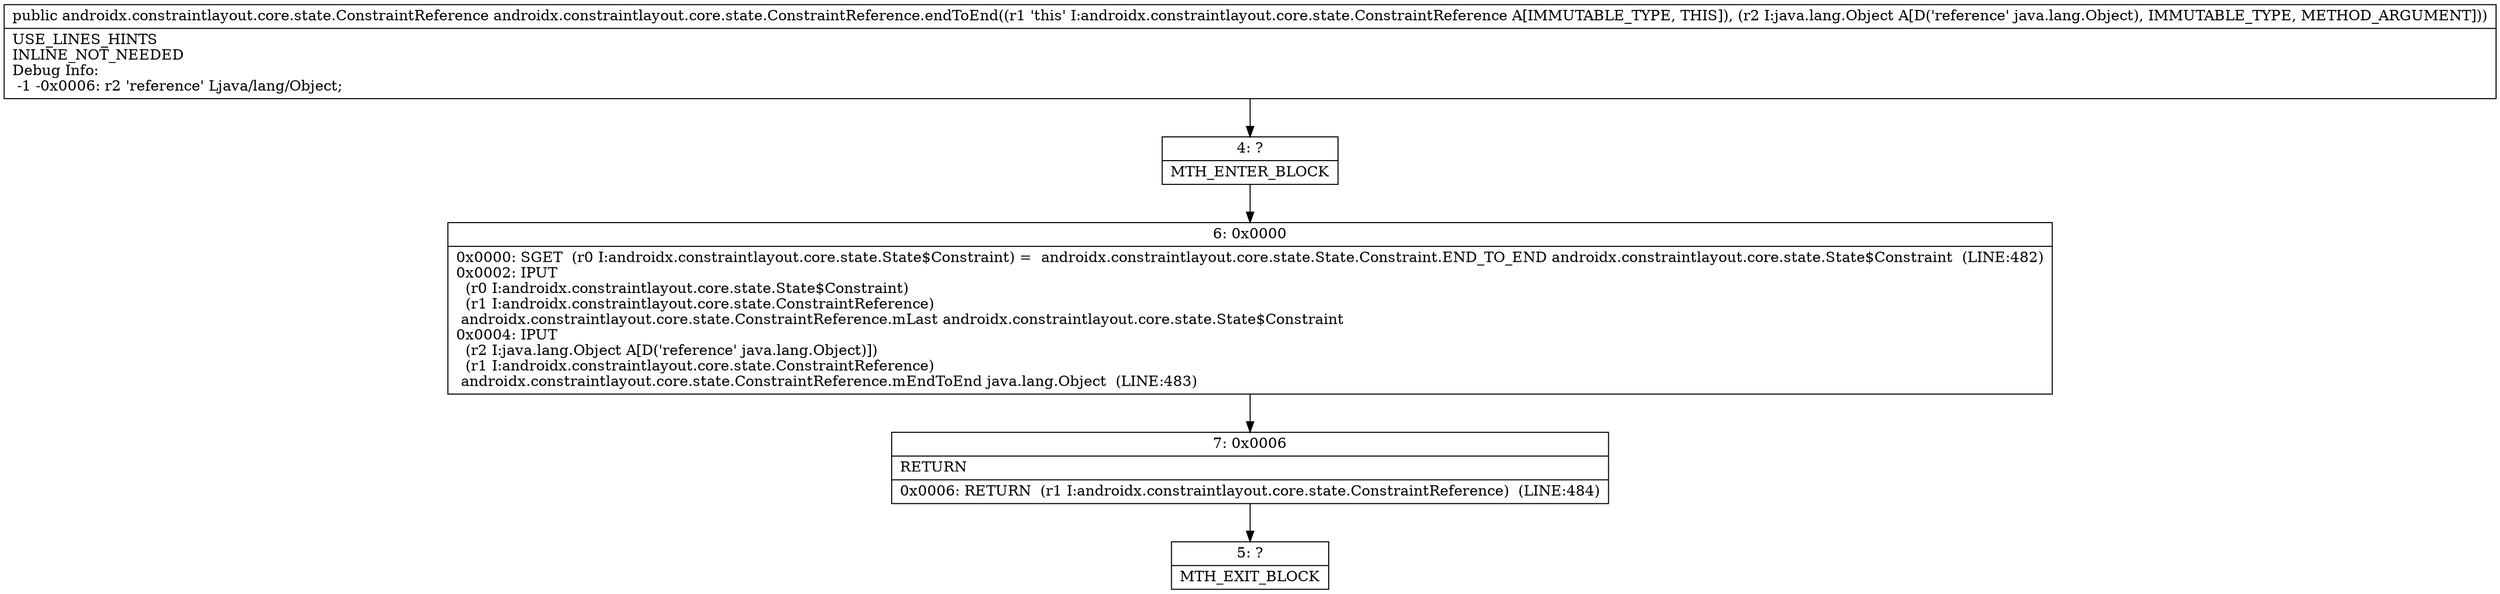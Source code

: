 digraph "CFG forandroidx.constraintlayout.core.state.ConstraintReference.endToEnd(Ljava\/lang\/Object;)Landroidx\/constraintlayout\/core\/state\/ConstraintReference;" {
Node_4 [shape=record,label="{4\:\ ?|MTH_ENTER_BLOCK\l}"];
Node_6 [shape=record,label="{6\:\ 0x0000|0x0000: SGET  (r0 I:androidx.constraintlayout.core.state.State$Constraint) =  androidx.constraintlayout.core.state.State.Constraint.END_TO_END androidx.constraintlayout.core.state.State$Constraint  (LINE:482)\l0x0002: IPUT  \l  (r0 I:androidx.constraintlayout.core.state.State$Constraint)\l  (r1 I:androidx.constraintlayout.core.state.ConstraintReference)\l androidx.constraintlayout.core.state.ConstraintReference.mLast androidx.constraintlayout.core.state.State$Constraint \l0x0004: IPUT  \l  (r2 I:java.lang.Object A[D('reference' java.lang.Object)])\l  (r1 I:androidx.constraintlayout.core.state.ConstraintReference)\l androidx.constraintlayout.core.state.ConstraintReference.mEndToEnd java.lang.Object  (LINE:483)\l}"];
Node_7 [shape=record,label="{7\:\ 0x0006|RETURN\l|0x0006: RETURN  (r1 I:androidx.constraintlayout.core.state.ConstraintReference)  (LINE:484)\l}"];
Node_5 [shape=record,label="{5\:\ ?|MTH_EXIT_BLOCK\l}"];
MethodNode[shape=record,label="{public androidx.constraintlayout.core.state.ConstraintReference androidx.constraintlayout.core.state.ConstraintReference.endToEnd((r1 'this' I:androidx.constraintlayout.core.state.ConstraintReference A[IMMUTABLE_TYPE, THIS]), (r2 I:java.lang.Object A[D('reference' java.lang.Object), IMMUTABLE_TYPE, METHOD_ARGUMENT]))  | USE_LINES_HINTS\lINLINE_NOT_NEEDED\lDebug Info:\l  \-1 \-0x0006: r2 'reference' Ljava\/lang\/Object;\l}"];
MethodNode -> Node_4;Node_4 -> Node_6;
Node_6 -> Node_7;
Node_7 -> Node_5;
}

